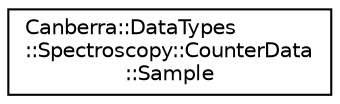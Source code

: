 digraph "Graphical Class Hierarchy"
{
  edge [fontname="Helvetica",fontsize="10",labelfontname="Helvetica",labelfontsize="10"];
  node [fontname="Helvetica",fontsize="10",shape=record];
  rankdir="LR";
  Node0 [label="Canberra::DataTypes\l::Spectroscopy::CounterData\l::Sample",height=0.2,width=0.4,color="black", fillcolor="white", style="filled",URL="$d9/d48/class_canberra_1_1_data_types_1_1_spectroscopy_1_1_counter_data_1_1_sample.html"];
}
